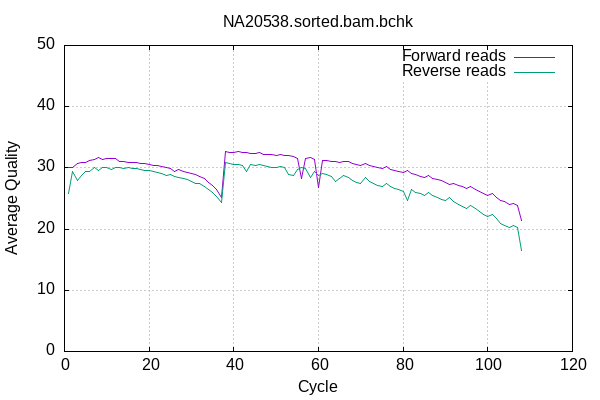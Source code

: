 
            set terminal png size 600,400 truecolor
            set output "NA20538-plots/quals.png"
            set grid xtics ytics y2tics back lc rgb "#cccccc"
            set ylabel "Average Quality"
            set xlabel "Cycle"
            set yrange [0:50]
            set title "NA20538.sorted.bam.bchk" noenhanced
            plot '-' using 1:2 with lines title 'Forward reads' , '-' using 1:2 with lines title 'Reverse reads'
        1	30.07
2	30.05
3	30.71
4	30.96
5	30.91
6	31.27
7	31.41
8	31.62
9	31.38
10	31.50
11	31.58
12	31.55
13	31.11
14	30.97
15	30.93
16	30.94
17	30.81
18	30.70
19	30.65
20	30.55
21	30.41
22	30.32
23	30.25
24	30.07
25	29.97
26	29.41
27	29.71
28	29.49
29	29.26
30	29.12
31	28.88
32	28.57
33	28.20
34	27.68
35	27.08
36	26.51
37	25.21
38	32.69
39	32.57
40	32.57
41	32.61
42	32.59
43	32.47
44	32.43
45	32.42
46	32.46
47	32.25
48	32.27
49	32.14
50	32.03
51	32.21
52	31.99
53	31.96
54	31.81
55	31.60
56	28.21
57	31.57
58	31.63
59	31.38
60	26.83
61	31.23
62	31.18
63	31.11
64	31.03
65	30.85
66	31.11
67	30.98
68	30.78
69	30.55
70	30.41
71	30.72
72	30.39
73	30.20
74	30.05
75	29.91
76	30.15
77	29.77
78	29.56
79	29.38
80	29.23
81	29.53
82	29.11
83	28.91
84	28.56
85	28.41
86	28.82
87	28.29
88	28.09
89	27.86
90	27.57
91	27.28
92	27.38
93	27.15
94	26.95
95	26.63
96	26.90
97	26.42
98	26.10
99	25.77
100	25.48
101	25.79
102	25.22
103	24.74
104	24.44
105	24.05
106	24.26
107	23.81
108	21.42
end
1	25.79
2	29.45
3	27.95
4	28.80
5	29.36
6	29.40
7	30.02
8	29.50
9	30.11
10	30.09
11	29.80
12	30.12
13	30.13
14	29.98
15	29.99
16	29.96
17	29.87
18	29.73
19	29.64
20	29.56
21	29.43
22	29.33
23	29.14
24	28.74
25	28.85
26	28.66
27	28.46
28	28.21
29	28.07
30	27.85
31	27.53
32	27.42
33	27.02
34	26.54
35	26.04
36	25.34
37	24.30
38	30.89
39	30.75
40	30.62
41	30.55
42	30.38
43	29.39
44	30.52
45	30.41
46	30.59
47	30.33
48	30.18
49	30.11
50	30.05
51	30.30
52	30.08
53	28.89
54	28.77
55	29.70
56	30.00
57	29.87
58	28.45
59	29.36
60	28.72
61	29.06
62	28.85
63	28.57
64	27.83
65	28.27
66	28.70
67	28.35
68	27.95
69	27.62
70	27.48
71	28.45
72	27.77
73	27.48
74	27.17
75	27.02
76	27.42
77	27.02
78	26.71
79	26.55
80	26.20
81	24.70
82	26.39
83	25.98
84	25.75
85	25.44
86	25.95
87	25.49
88	25.12
89	24.82
90	24.69
91	25.12
92	24.46
93	23.98
94	23.72
95	23.30
96	23.90
97	23.34
98	22.87
99	22.38
100	22.11
101	22.44
102	21.74
103	20.93
104	20.61
105	20.24
106	20.57
107	20.27
108	16.52
end

